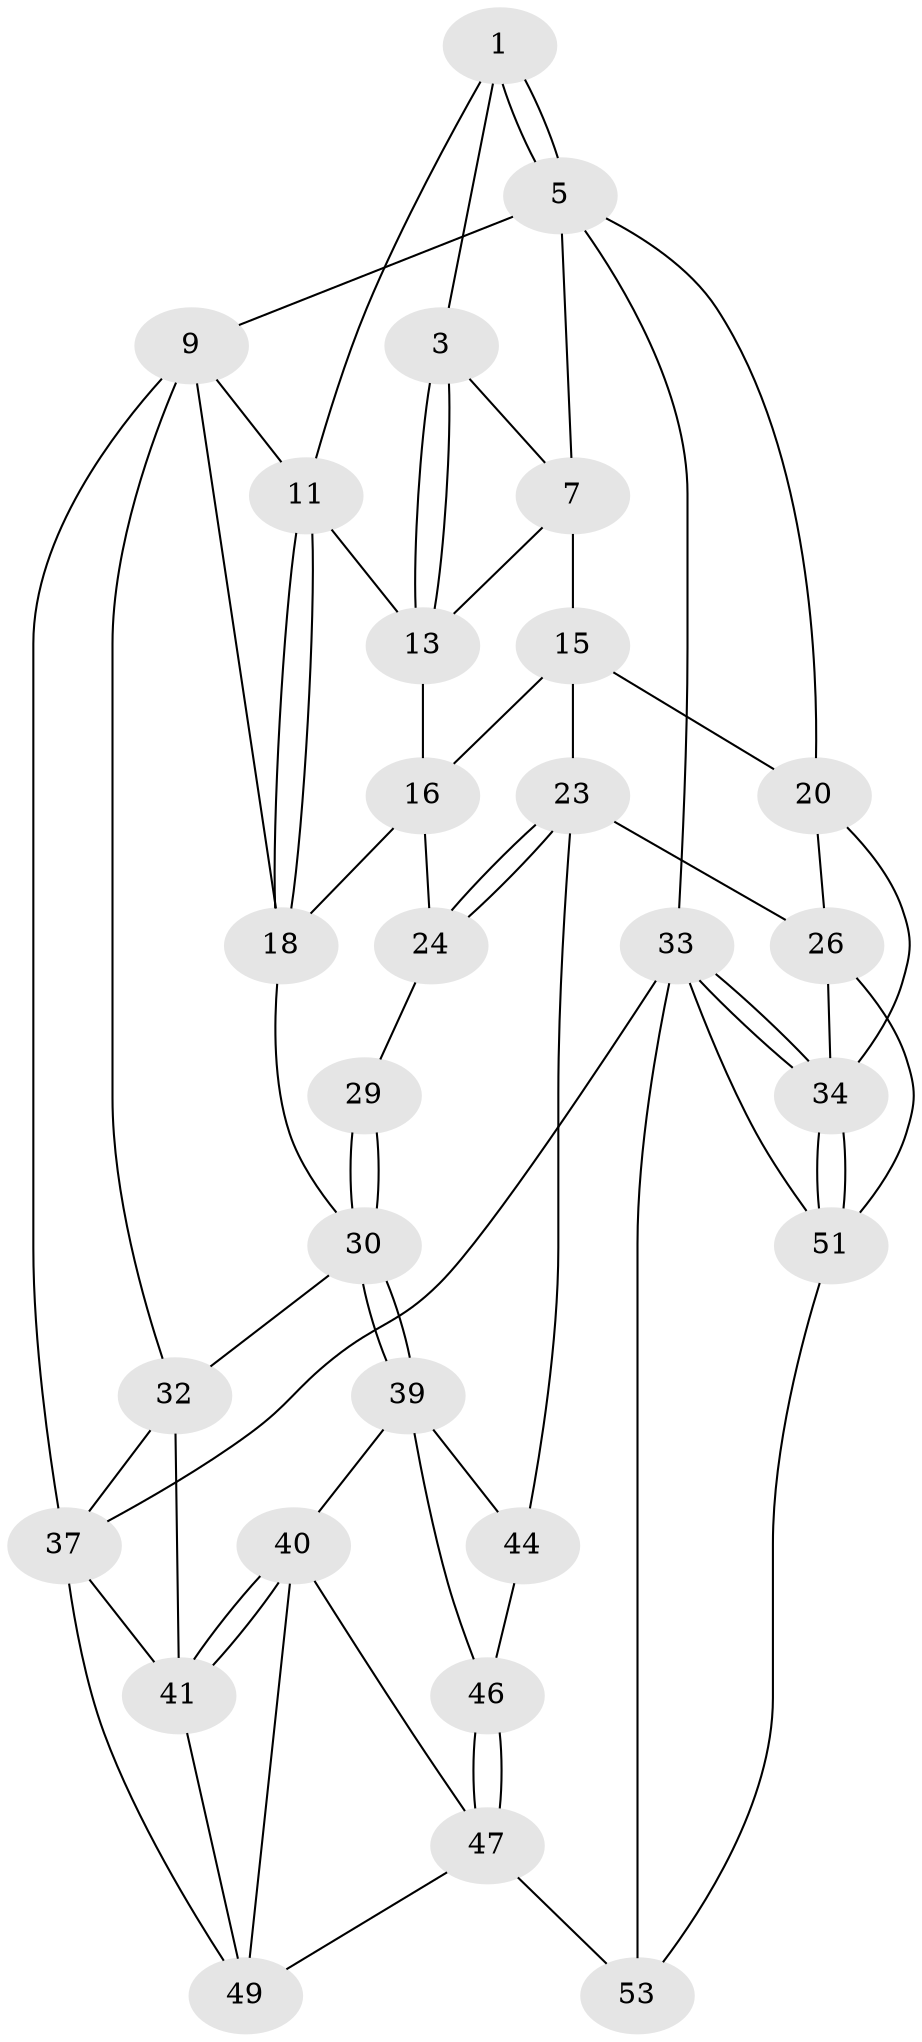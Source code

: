 // Generated by graph-tools (version 1.1) at 2025/52/02/27/25 19:52:36]
// undirected, 29 vertices, 66 edges
graph export_dot {
graph [start="1"]
  node [color=gray90,style=filled];
  1 [pos="+0.7597752105367184+0",super="+2"];
  3 [pos="+0.6904286030740562+0.048820415820756725",super="+4"];
  5 [pos="+1+0",super="+6"];
  7 [pos="+1+0.07952643133965757",super="+8"];
  9 [pos="+0+0",super="+10"];
  11 [pos="+0.2542349961642575+0",super="+12"];
  13 [pos="+0.6722119661417701+0.09064846141357642",super="+14"];
  15 [pos="+0.9004763022381451+0.21003502194451318",super="+22"];
  16 [pos="+0.6744174605473002+0.26166478332345444",super="+17"];
  18 [pos="+0.6012457029285955+0.3152489290454035",super="+19"];
  20 [pos="+1+0.37606863082166875",super="+21"];
  23 [pos="+0.7201447825570594+0.5622960881616111",super="+28"];
  24 [pos="+0.700048864501793+0.5488946946112119",super="+25"];
  26 [pos="+1+0.6292226851507976",super="+27"];
  29 [pos="+0.26055246337823845+0.5262395674191004",super="+42"];
  30 [pos="+0.2475918755697401+0.5256823257152842",super="+31"];
  32 [pos="+0+0.3163576464300951",super="+36"];
  33 [pos="+1+1",super="+56"];
  34 [pos="+1+1",super="+35"];
  37 [pos="+0+1",super="+38"];
  39 [pos="+0.23342523284425717+0.5598668794109617",super="+43"];
  40 [pos="+0.2148614719917535+0.5764696474926561",super="+48"];
  41 [pos="+0.08656367405163028+0.6654940380895599",super="+50"];
  44 [pos="+0.5494601089484927+0.643872909230274",super="+45"];
  46 [pos="+0.48633674011589684+0.92804434104713"];
  47 [pos="+0.486012109996656+0.9295228767017621",super="+54"];
  49 [pos="+0.17282375243550613+0.8641718084775355",super="+55"];
  51 [pos="+0.838513841324918+0.8157872547773045",super="+52"];
  53 [pos="+0.5157654800142368+1"];
  1 -- 5;
  1 -- 5;
  1 -- 3;
  1 -- 11;
  3 -- 13;
  3 -- 13;
  3 -- 7;
  5 -- 9;
  5 -- 33;
  5 -- 20;
  5 -- 7;
  7 -- 15;
  7 -- 13;
  9 -- 32;
  9 -- 37;
  9 -- 18;
  9 -- 11;
  11 -- 18;
  11 -- 18;
  11 -- 13;
  13 -- 16;
  15 -- 16;
  15 -- 23;
  15 -- 20;
  16 -- 24;
  16 -- 18;
  18 -- 30;
  20 -- 26;
  20 -- 34;
  23 -- 24;
  23 -- 24;
  23 -- 44;
  23 -- 26;
  24 -- 29 [weight=2];
  26 -- 34;
  26 -- 51;
  29 -- 30;
  29 -- 30;
  30 -- 39;
  30 -- 39;
  30 -- 32;
  32 -- 41;
  32 -- 37;
  33 -- 34;
  33 -- 34;
  33 -- 37;
  33 -- 53;
  33 -- 51;
  34 -- 51;
  34 -- 51;
  37 -- 41;
  37 -- 49;
  39 -- 40;
  39 -- 44;
  39 -- 46;
  40 -- 41;
  40 -- 41;
  40 -- 49;
  40 -- 47;
  41 -- 49;
  44 -- 46;
  46 -- 47;
  46 -- 47;
  47 -- 53;
  47 -- 49;
  51 -- 53;
}
